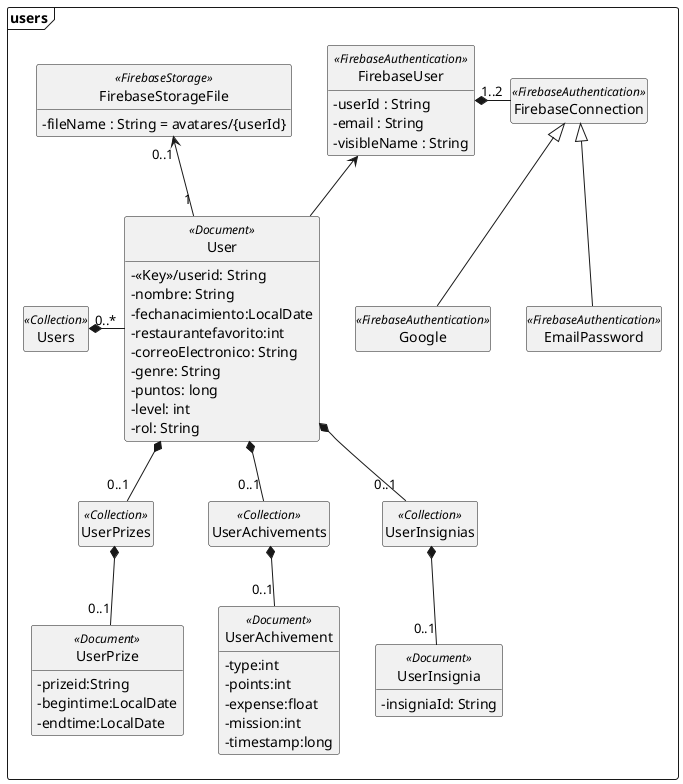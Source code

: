 @startuml users
package users <<Frame>> {
 class FirebaseStorageFile <<FirebaseStorage>>{
- fileName : String = avatares/{userId}
}
    class FirebaseUser <<FirebaseAuthentication>>{
        - userId : String
        - email : String
        - visibleName : String 
    }
    class FirebaseConnection <<FirebaseAuthentication>>
    class Google <<FirebaseAuthentication>>
    class EmailPassword <<FirebaseAuthentication>>

 class Users <<Collection>>
 
 class User <<Document>>{
    - <<Key>>/userid: String
    - nombre: String
    - fechanacimiento:LocalDate
    - restaurantefavorito:int
    - correoElectronico: String  
    - genre: String
    - puntos: long
    - level: int
    - rol: String 
 }
 

together {

 class UserInsignias <<Collection>>
 class UserAchivements <<Collection>>
 class UserPrizes <<Collection>>
 class UserInsignia <<Document>>{
     - insigniaId: String    
 }
 class UserAchivement<<Document>>{
     -type:int
     -points:int
     -expense:float
     -mission:int
     -timestamp:long
 }
 class UserPrize<<Document>>{
     -prizeid:String
     -begintime:LocalDate
     -endtime:LocalDate
}
}


 User*--"0..1"UserAchivements
 User*--"0..1"UserInsignias 
 User*--"0..1"UserPrizes
 UserAchivements*--"0..1"UserAchivement
 UserInsignias*--"0..1"UserInsignia
 UserPrizes*--"0..1"UserPrize
FirebaseUser*-"1..2"FirebaseConnection
FirebaseUser <-- User
FirebaseStorageFile"0..1"<--"1"User
Users*-"0..*" User

FirebaseConnection<|--EmailPassword
FirebaseConnection<|--Google
}
/'Configuraciones'/

hide empty members   
hide circle
skinparam classAttributeIconSize 0
@enduml